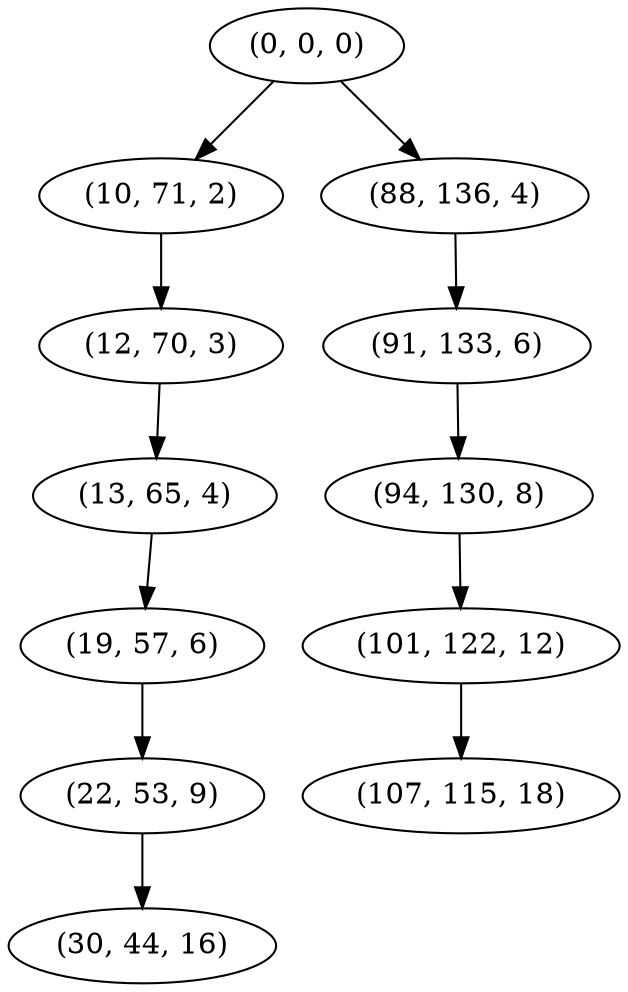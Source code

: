 digraph tree {
    "(0, 0, 0)";
    "(10, 71, 2)";
    "(12, 70, 3)";
    "(13, 65, 4)";
    "(19, 57, 6)";
    "(22, 53, 9)";
    "(30, 44, 16)";
    "(88, 136, 4)";
    "(91, 133, 6)";
    "(94, 130, 8)";
    "(101, 122, 12)";
    "(107, 115, 18)";
    "(0, 0, 0)" -> "(10, 71, 2)";
    "(0, 0, 0)" -> "(88, 136, 4)";
    "(10, 71, 2)" -> "(12, 70, 3)";
    "(12, 70, 3)" -> "(13, 65, 4)";
    "(13, 65, 4)" -> "(19, 57, 6)";
    "(19, 57, 6)" -> "(22, 53, 9)";
    "(22, 53, 9)" -> "(30, 44, 16)";
    "(88, 136, 4)" -> "(91, 133, 6)";
    "(91, 133, 6)" -> "(94, 130, 8)";
    "(94, 130, 8)" -> "(101, 122, 12)";
    "(101, 122, 12)" -> "(107, 115, 18)";
}
